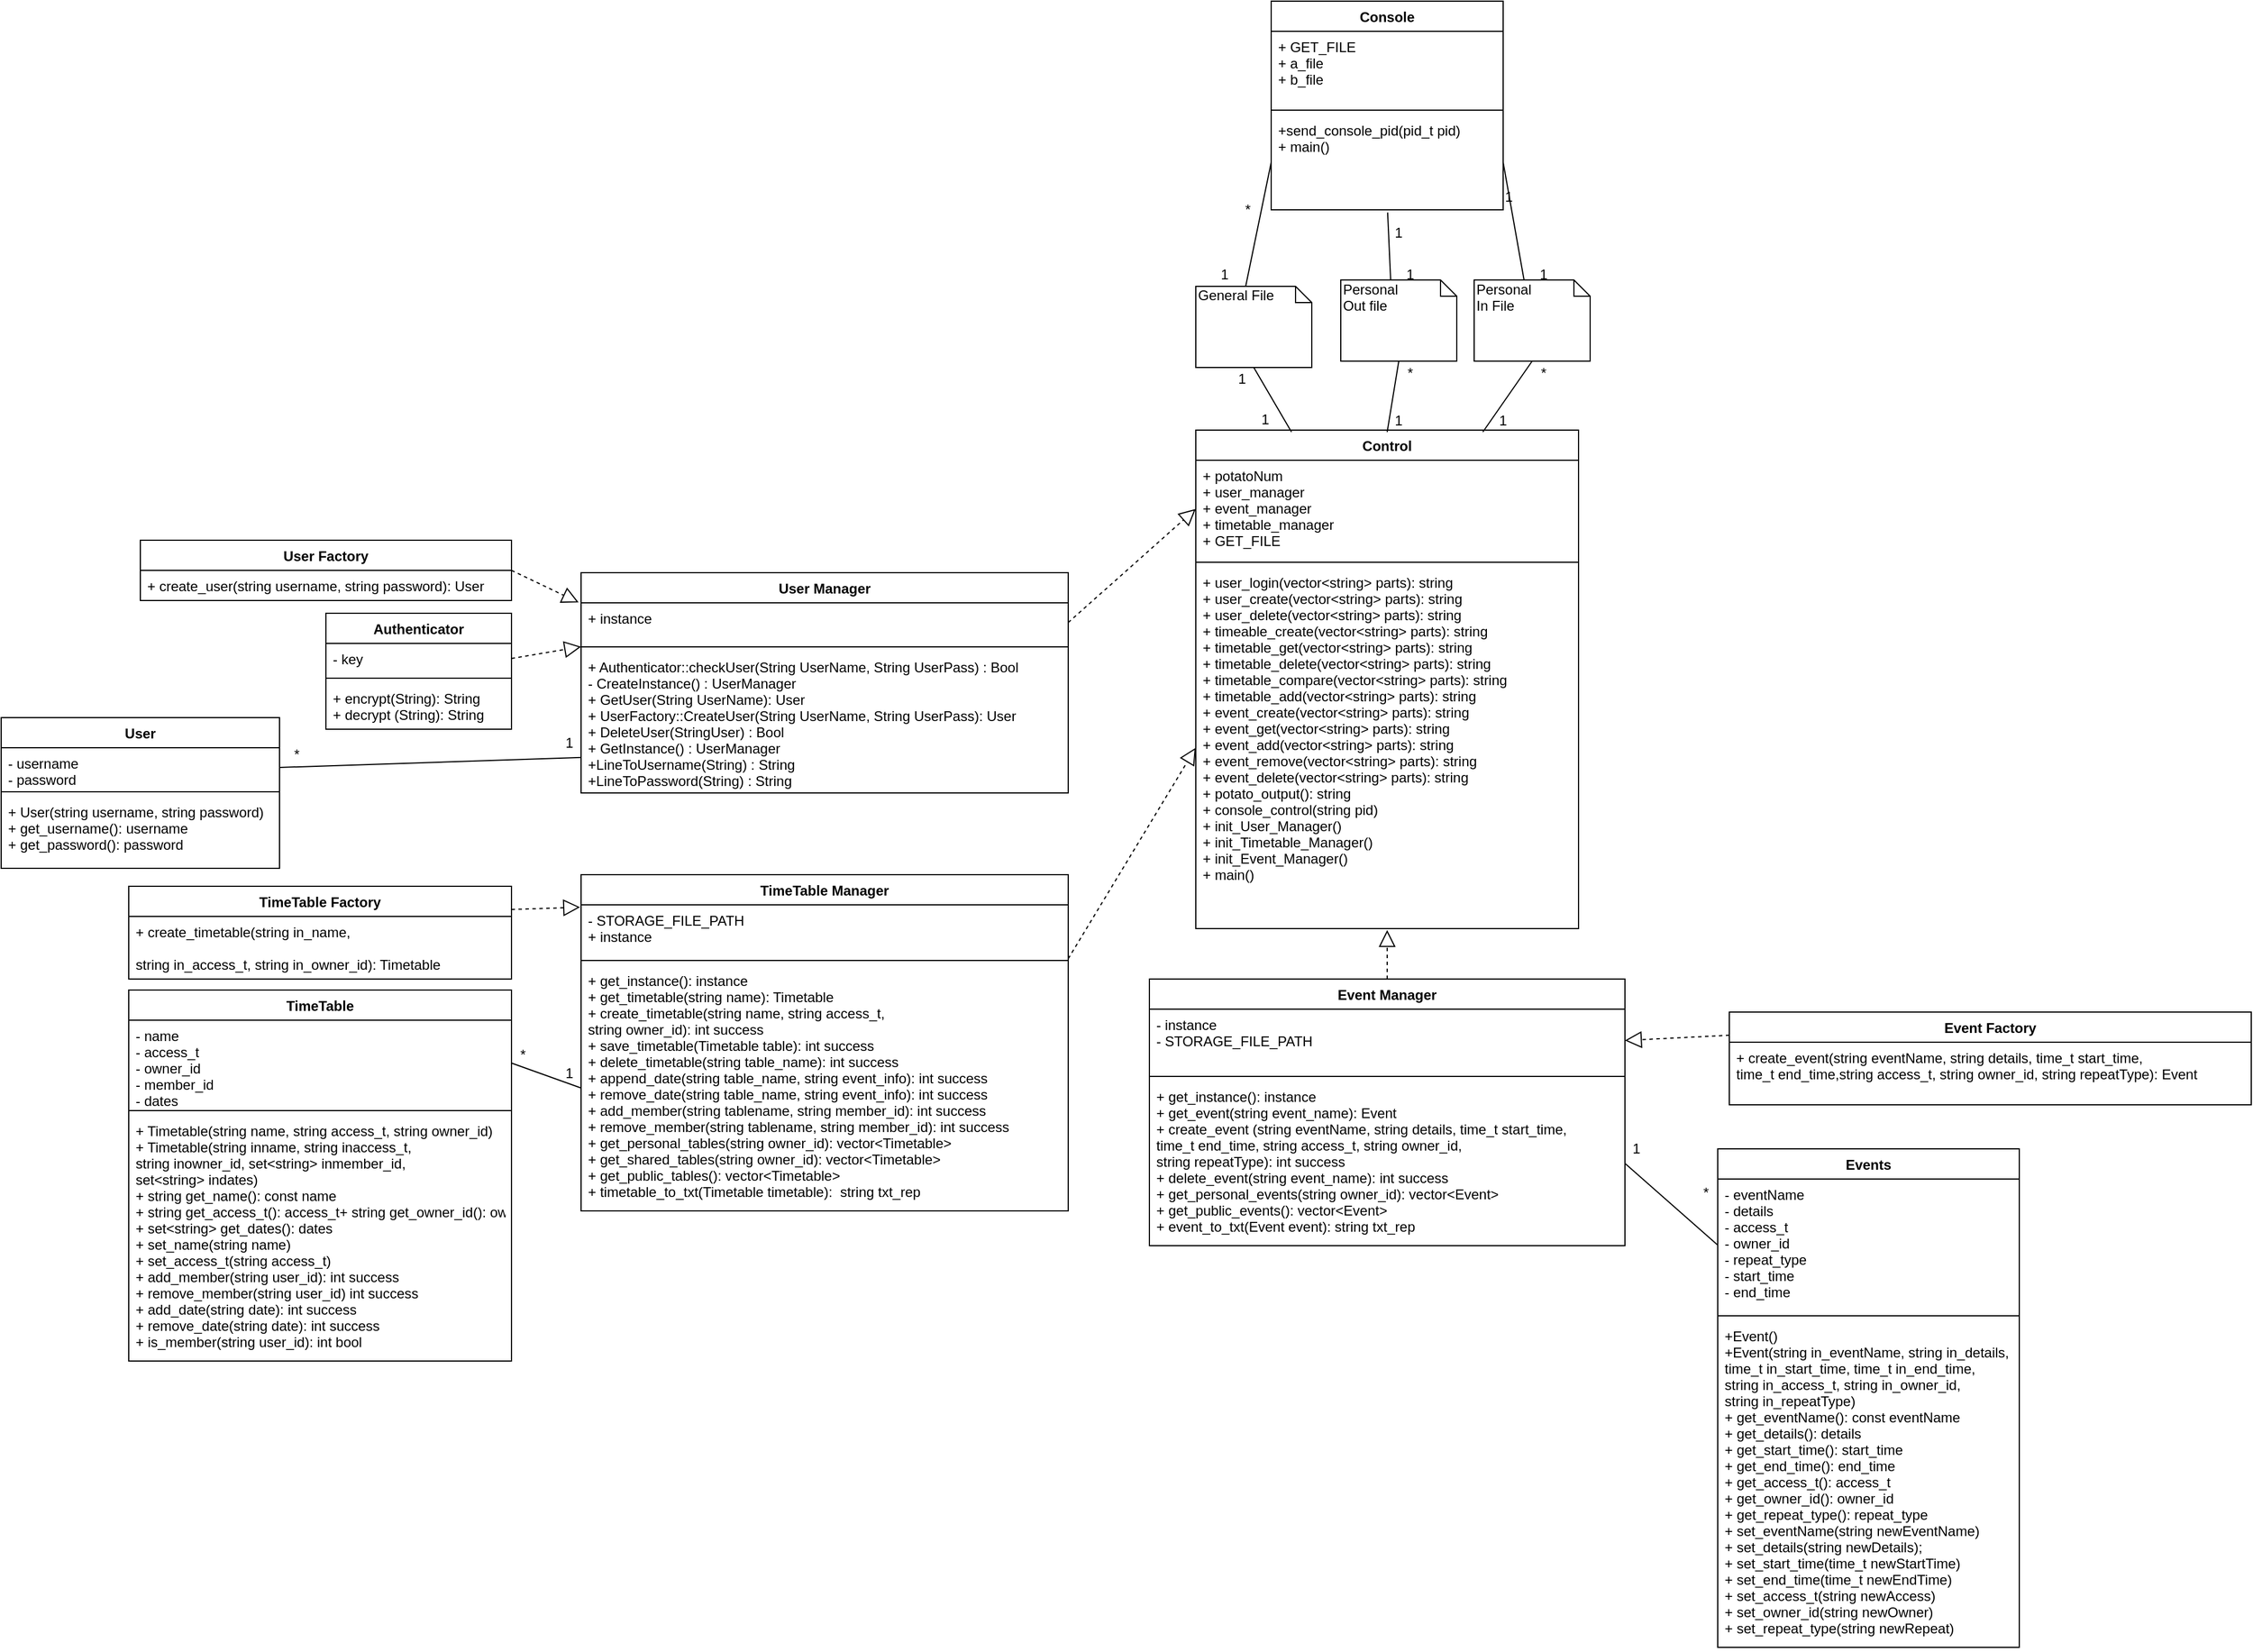<mxfile version="12.3.3" type="device" pages="1"><diagram id="9pPqfToJe_jN4y8mzycA" name="Page-1"><mxGraphModel dx="-98" dy="153" grid="1" gridSize="10" guides="1" tooltips="1" connect="1" arrows="1" fold="1" page="0" pageScale="1" pageWidth="850" pageHeight="1100" math="0" shadow="0"><root><mxCell id="0"/><mxCell id="1" parent="0"/><mxCell id="ZzT9tfmW5axGhIA6ry96-9" value="User Manager" style="swimlane;fontStyle=1;align=center;verticalAlign=top;childLayout=stackLayout;horizontal=1;startSize=26;horizontalStack=0;resizeParent=1;resizeParentMax=0;resizeLast=0;collapsible=1;marginBottom=0;" parent="1" vertex="1"><mxGeometry x="1740" y="893" width="420" height="190" as="geometry"/></mxCell><mxCell id="ZzT9tfmW5axGhIA6ry96-10" value="+ instance" style="text;strokeColor=none;fillColor=none;align=left;verticalAlign=top;spacingLeft=4;spacingRight=4;overflow=hidden;rotatable=0;points=[[0,0.5],[1,0.5]];portConstraint=eastwest;" parent="ZzT9tfmW5axGhIA6ry96-9" vertex="1"><mxGeometry y="26" width="420" height="34" as="geometry"/></mxCell><mxCell id="ZzT9tfmW5axGhIA6ry96-11" value="" style="line;strokeWidth=1;fillColor=none;align=left;verticalAlign=middle;spacingTop=-1;spacingLeft=3;spacingRight=3;rotatable=0;labelPosition=right;points=[];portConstraint=eastwest;" parent="ZzT9tfmW5axGhIA6ry96-9" vertex="1"><mxGeometry y="60" width="420" height="8" as="geometry"/></mxCell><mxCell id="ZzT9tfmW5axGhIA6ry96-12" value="+ Authenticator::checkUser(String UserName, String UserPass) : Bool&#xA;- CreateInstance() : UserManager&#xA;+ GetUser(String UserName): User&#xA;+ UserFactory::CreateUser(String UserName, String UserPass): User&#xA;+ DeleteUser(StringUser) : Bool&#xA;+ GetInstance() : UserManager&#xA;+LineToUsername(String) : String&#xA;+LineToPassword(String) : String" style="text;strokeColor=none;fillColor=none;align=left;verticalAlign=top;spacingLeft=4;spacingRight=4;overflow=hidden;rotatable=0;points=[[0,0.5],[1,0.5]];portConstraint=eastwest;" parent="ZzT9tfmW5axGhIA6ry96-9" vertex="1"><mxGeometry y="68" width="420" height="122" as="geometry"/></mxCell><mxCell id="ZzT9tfmW5axGhIA6ry96-24" value="Authenticator" style="swimlane;fontStyle=1;align=center;verticalAlign=top;childLayout=stackLayout;horizontal=1;startSize=26;horizontalStack=0;resizeParent=1;resizeParentMax=0;resizeLast=0;collapsible=1;marginBottom=0;" parent="1" vertex="1"><mxGeometry x="1520" y="928" width="160" height="100" as="geometry"><mxRectangle x="1520" y="927.5" width="100" height="26" as="alternateBounds"/></mxGeometry></mxCell><mxCell id="ZzT9tfmW5axGhIA6ry96-25" value="- key" style="text;strokeColor=none;fillColor=none;align=left;verticalAlign=top;spacingLeft=4;spacingRight=4;overflow=hidden;rotatable=0;points=[[0,0.5],[1,0.5]];portConstraint=eastwest;" parent="ZzT9tfmW5axGhIA6ry96-24" vertex="1"><mxGeometry y="26" width="160" height="26" as="geometry"/></mxCell><mxCell id="ZzT9tfmW5axGhIA6ry96-26" value="" style="line;strokeWidth=1;fillColor=none;align=left;verticalAlign=middle;spacingTop=-1;spacingLeft=3;spacingRight=3;rotatable=0;labelPosition=right;points=[];portConstraint=eastwest;" parent="ZzT9tfmW5axGhIA6ry96-24" vertex="1"><mxGeometry y="52" width="160" height="8" as="geometry"/></mxCell><mxCell id="ZzT9tfmW5axGhIA6ry96-27" value="+ encrypt(String): String&#xA;+ decrypt (String): String" style="text;strokeColor=none;fillColor=none;align=left;verticalAlign=top;spacingLeft=4;spacingRight=4;overflow=hidden;rotatable=0;points=[[0,0.5],[1,0.5]];portConstraint=eastwest;" parent="ZzT9tfmW5axGhIA6ry96-24" vertex="1"><mxGeometry y="60" width="160" height="40" as="geometry"/></mxCell><mxCell id="ZzT9tfmW5axGhIA6ry96-32" value="User" style="swimlane;fontStyle=1;align=center;verticalAlign=top;childLayout=stackLayout;horizontal=1;startSize=26;horizontalStack=0;resizeParent=1;resizeParentMax=0;resizeLast=0;collapsible=1;marginBottom=0;" parent="1" vertex="1"><mxGeometry x="1240" y="1018" width="240" height="130" as="geometry"/></mxCell><mxCell id="ZzT9tfmW5axGhIA6ry96-33" value="- username&#xA;- password&#xA;" style="text;strokeColor=none;fillColor=none;align=left;verticalAlign=top;spacingLeft=4;spacingRight=4;overflow=hidden;rotatable=0;points=[[0,0.5],[1,0.5]];portConstraint=eastwest;" parent="ZzT9tfmW5axGhIA6ry96-32" vertex="1"><mxGeometry y="26" width="240" height="34" as="geometry"/></mxCell><mxCell id="ZzT9tfmW5axGhIA6ry96-34" value="" style="line;strokeWidth=1;fillColor=none;align=left;verticalAlign=middle;spacingTop=-1;spacingLeft=3;spacingRight=3;rotatable=0;labelPosition=right;points=[];portConstraint=eastwest;" parent="ZzT9tfmW5axGhIA6ry96-32" vertex="1"><mxGeometry y="60" width="240" height="8" as="geometry"/></mxCell><mxCell id="ZzT9tfmW5axGhIA6ry96-35" value="+ User(string username, string password)&#xA;+ get_username(): username&#xA;+ get_password(): password&#xA;" style="text;strokeColor=none;fillColor=none;align=left;verticalAlign=top;spacingLeft=4;spacingRight=4;overflow=hidden;rotatable=0;points=[[0,0.5],[1,0.5]];portConstraint=eastwest;" parent="ZzT9tfmW5axGhIA6ry96-32" vertex="1"><mxGeometry y="68" width="240" height="62" as="geometry"/></mxCell><mxCell id="ZzT9tfmW5axGhIA6ry96-36" value="" style="endArrow=none;html=1;exitX=1;exitY=0.5;exitDx=0;exitDy=0;entryX=0.001;entryY=0.749;entryDx=0;entryDy=0;entryPerimeter=0;" parent="1" source="ZzT9tfmW5axGhIA6ry96-33" target="ZzT9tfmW5axGhIA6ry96-12" edge="1"><mxGeometry width="50" height="50" relative="1" as="geometry"><mxPoint x="1230" y="1520.5" as="sourcePoint"/><mxPoint x="1440" y="1430.5" as="targetPoint"/></mxGeometry></mxCell><mxCell id="ZzT9tfmW5axGhIA6ry96-47" value="TimeTable Manager" style="swimlane;fontStyle=1;align=center;verticalAlign=top;childLayout=stackLayout;horizontal=1;startSize=26;horizontalStack=0;resizeParent=1;resizeParentMax=0;resizeLast=0;collapsible=1;marginBottom=0;" parent="1" vertex="1"><mxGeometry x="1740" y="1153.5" width="420" height="290" as="geometry"/></mxCell><mxCell id="ZzT9tfmW5axGhIA6ry96-48" value="- STORAGE_FILE_PATH&#xA;+ instance&#xA;" style="text;strokeColor=none;fillColor=none;align=left;verticalAlign=top;spacingLeft=4;spacingRight=4;overflow=hidden;rotatable=0;points=[[0,0.5],[1,0.5]];portConstraint=eastwest;" parent="ZzT9tfmW5axGhIA6ry96-47" vertex="1"><mxGeometry y="26" width="420" height="44" as="geometry"/></mxCell><mxCell id="ZzT9tfmW5axGhIA6ry96-49" value="" style="line;strokeWidth=1;fillColor=none;align=left;verticalAlign=middle;spacingTop=-1;spacingLeft=3;spacingRight=3;rotatable=0;labelPosition=right;points=[];portConstraint=eastwest;" parent="ZzT9tfmW5axGhIA6ry96-47" vertex="1"><mxGeometry y="70" width="420" height="8" as="geometry"/></mxCell><mxCell id="ZzT9tfmW5axGhIA6ry96-50" value="+ get_instance(): instance&#xA;+ get_timetable(string name): Timetable&#xA;+ create_timetable(string name, string access_t, &#xA;string owner_id): int success&#xA;+ save_timetable(Timetable table): int success&#xA;+ delete_timetable(string table_name): int success&#xA;+ append_date(string table_name, string event_info): int success&#xA;+ remove_date(string table_name, string event_info): int success&#xA;+ add_member(string tablename, string member_id): int success &#xA;+ remove_member(string tablename, string member_id): int success&#xA;+ get_personal_tables(string owner_id): vector&lt;Timetable&gt;&#xA;+ get_shared_tables(string owner_id): vector&lt;Timetable&gt;&#xA;+ get_public_tables(): vector&lt;Timetable&gt;&#xA;+ timetable_to_txt(Timetable timetable):  string txt_rep&#xA;" style="text;strokeColor=none;fillColor=none;align=left;verticalAlign=top;spacingLeft=4;spacingRight=4;overflow=hidden;rotatable=0;points=[[0,0.5],[1,0.5]];portConstraint=eastwest;" parent="ZzT9tfmW5axGhIA6ry96-47" vertex="1"><mxGeometry y="78" width="420" height="212" as="geometry"/></mxCell><mxCell id="ZzT9tfmW5axGhIA6ry96-71" value="TimeTable" style="swimlane;fontStyle=1;align=center;verticalAlign=top;childLayout=stackLayout;horizontal=1;startSize=26;horizontalStack=0;resizeParent=1;resizeParentMax=0;resizeLast=0;collapsible=1;marginBottom=0;" parent="1" vertex="1"><mxGeometry x="1350" y="1253" width="330" height="320" as="geometry"/></mxCell><mxCell id="ZzT9tfmW5axGhIA6ry96-72" value="- name&#xA;- access_t&#xA;- owner_id&#xA;- member_id&#xA;- dates&#xA;" style="text;strokeColor=none;fillColor=none;align=left;verticalAlign=top;spacingLeft=4;spacingRight=4;overflow=hidden;rotatable=0;points=[[0,0.5],[1,0.5]];portConstraint=eastwest;" parent="ZzT9tfmW5axGhIA6ry96-71" vertex="1"><mxGeometry y="26" width="330" height="74" as="geometry"/></mxCell><mxCell id="ZzT9tfmW5axGhIA6ry96-73" value="" style="line;strokeWidth=1;fillColor=none;align=left;verticalAlign=middle;spacingTop=-1;spacingLeft=3;spacingRight=3;rotatable=0;labelPosition=right;points=[];portConstraint=eastwest;" parent="ZzT9tfmW5axGhIA6ry96-71" vertex="1"><mxGeometry y="100" width="330" height="8" as="geometry"/></mxCell><mxCell id="ZzT9tfmW5axGhIA6ry96-74" value="+ Timetable(string name, string access_t, string owner_id)&#xA;+ Timetable(string inname, string inaccess_t, &#xA;string inowner_id, set&lt;string&gt; inmember_id,&#xA;set&lt;string&gt; indates)&#xA;+ string get_name(): const name&#xA;+ string get_access_t(): access_t+ string get_owner_id(): owner_id&#xA;+ set&lt;string&gt; get_dates(): dates&#xA;+ set_name(string name)&#xA;+ set_access_t(string access_t)&#xA;+ add_member(string user_id): int success&#xA;+ remove_member(string user_id) int success&#xA;+ add_date(string date): int success&#xA;+ remove_date(string date): int success&#xA;+ is_member(string user_id): int bool" style="text;strokeColor=none;fillColor=none;align=left;verticalAlign=top;spacingLeft=4;spacingRight=4;overflow=hidden;rotatable=0;points=[[0,0.5],[1,0.5]];portConstraint=eastwest;" parent="ZzT9tfmW5axGhIA6ry96-71" vertex="1"><mxGeometry y="108" width="330" height="212" as="geometry"/></mxCell><mxCell id="ZzT9tfmW5axGhIA6ry96-95" value="Event Manager" style="swimlane;fontStyle=1;align=center;verticalAlign=top;childLayout=stackLayout;horizontal=1;startSize=26;horizontalStack=0;resizeParent=1;resizeParentMax=0;resizeLast=0;collapsible=1;marginBottom=0;" parent="1" vertex="1"><mxGeometry x="2230" y="1243.5" width="410" height="230" as="geometry"/></mxCell><mxCell id="ZzT9tfmW5axGhIA6ry96-96" value="- instance&#xA;- STORAGE_FILE_PATH&#xA;" style="text;strokeColor=none;fillColor=none;align=left;verticalAlign=top;spacingLeft=4;spacingRight=4;overflow=hidden;rotatable=0;points=[[0,0.5],[1,0.5]];portConstraint=eastwest;" parent="ZzT9tfmW5axGhIA6ry96-95" vertex="1"><mxGeometry y="26" width="410" height="54" as="geometry"/></mxCell><mxCell id="ZzT9tfmW5axGhIA6ry96-97" value="" style="line;strokeWidth=1;fillColor=none;align=left;verticalAlign=middle;spacingTop=-1;spacingLeft=3;spacingRight=3;rotatable=0;labelPosition=right;points=[];portConstraint=eastwest;" parent="ZzT9tfmW5axGhIA6ry96-95" vertex="1"><mxGeometry y="80" width="410" height="8" as="geometry"/></mxCell><mxCell id="ZzT9tfmW5axGhIA6ry96-98" value="+ get_instance(): instance&#xA;+ get_event(string event_name): Event&#xA;+ create_event (string eventName, string details, time_t start_time,&#xA;time_t end_time, string access_t, string owner_id, &#xA;string repeatType): int success&#xA;+ delete_event(string event_name): int success&#xA;+ get_personal_events(string owner_id): vector&lt;Event&gt;&#xA;+ get_public_events(): vector&lt;Event&gt;&#xA;+ event_to_txt(Event event): string txt_rep&#xA;" style="text;strokeColor=none;fillColor=none;align=left;verticalAlign=top;spacingLeft=4;spacingRight=4;overflow=hidden;rotatable=0;points=[[0,0.5],[1,0.5]];portConstraint=eastwest;" parent="ZzT9tfmW5axGhIA6ry96-95" vertex="1"><mxGeometry y="88" width="410" height="142" as="geometry"/></mxCell><mxCell id="ZzT9tfmW5axGhIA6ry96-133" value="User Factory" style="swimlane;fontStyle=1;align=center;verticalAlign=top;childLayout=stackLayout;horizontal=1;startSize=26;horizontalStack=0;resizeParent=1;resizeParentMax=0;resizeLast=0;collapsible=1;marginBottom=0;" parent="1" vertex="1"><mxGeometry x="1360" y="865" width="320" height="52" as="geometry"/></mxCell><mxCell id="ZzT9tfmW5axGhIA6ry96-136" value="+ create_user(string username, string password): User" style="text;strokeColor=none;fillColor=none;align=left;verticalAlign=top;spacingLeft=4;spacingRight=4;overflow=hidden;rotatable=0;points=[[0,0.5],[1,0.5]];portConstraint=eastwest;" parent="ZzT9tfmW5axGhIA6ry96-133" vertex="1"><mxGeometry y="26" width="320" height="26" as="geometry"/></mxCell><mxCell id="ZzT9tfmW5axGhIA6ry96-137" value="Event Factory" style="swimlane;fontStyle=1;align=center;verticalAlign=top;childLayout=stackLayout;horizontal=1;startSize=26;horizontalStack=0;resizeParent=1;resizeParentMax=0;resizeLast=0;collapsible=1;marginBottom=0;" parent="1" vertex="1"><mxGeometry x="2730" y="1272" width="450" height="80" as="geometry"/></mxCell><mxCell id="ZzT9tfmW5axGhIA6ry96-140" value="+ create_event(string eventName, string details, time_t start_time,&#xA;time_t end_time,string access_t, string owner_id, string repeatType): Event&#xA;" style="text;strokeColor=none;fillColor=none;align=left;verticalAlign=top;spacingLeft=4;spacingRight=4;overflow=hidden;rotatable=0;points=[[0,0.5],[1,0.5]];portConstraint=eastwest;" parent="ZzT9tfmW5axGhIA6ry96-137" vertex="1"><mxGeometry y="26" width="450" height="54" as="geometry"/></mxCell><mxCell id="ZzT9tfmW5axGhIA6ry96-141" value="TimeTable Factory" style="swimlane;fontStyle=1;align=center;verticalAlign=top;childLayout=stackLayout;horizontal=1;startSize=26;horizontalStack=0;resizeParent=1;resizeParentMax=0;resizeLast=0;collapsible=1;marginBottom=0;" parent="1" vertex="1"><mxGeometry x="1350" y="1163.5" width="330" height="80" as="geometry"/></mxCell><mxCell id="ZzT9tfmW5axGhIA6ry96-144" value="+ create_timetable(string in_name, &#xA;&#xA;string in_access_t, string in_owner_id): Timetable&#xA;" style="text;strokeColor=none;fillColor=none;align=left;verticalAlign=top;spacingLeft=4;spacingRight=4;overflow=hidden;rotatable=0;points=[[0,0.5],[1,0.5]];portConstraint=eastwest;" parent="ZzT9tfmW5axGhIA6ry96-141" vertex="1"><mxGeometry y="26" width="330" height="54" as="geometry"/></mxCell><mxCell id="ZzT9tfmW5axGhIA6ry96-153" value="Events" style="swimlane;fontStyle=1;align=center;verticalAlign=top;childLayout=stackLayout;horizontal=1;startSize=26;horizontalStack=0;resizeParent=1;resizeParentMax=0;resizeLast=0;collapsible=1;marginBottom=0;" parent="1" vertex="1"><mxGeometry x="2720" y="1390" width="260" height="430" as="geometry"/></mxCell><mxCell id="ZzT9tfmW5axGhIA6ry96-154" value="- eventName&#xA;- details&#xA;- access_t&#xA;- owner_id&#xA;- repeat_type&#xA;- start_time&#xA;- end_time&#xA;" style="text;strokeColor=none;fillColor=none;align=left;verticalAlign=top;spacingLeft=4;spacingRight=4;overflow=hidden;rotatable=0;points=[[0,0.5],[1,0.5]];portConstraint=eastwest;" parent="ZzT9tfmW5axGhIA6ry96-153" vertex="1"><mxGeometry y="26" width="260" height="114" as="geometry"/></mxCell><mxCell id="ZzT9tfmW5axGhIA6ry96-155" value="" style="line;strokeWidth=1;fillColor=none;align=left;verticalAlign=middle;spacingTop=-1;spacingLeft=3;spacingRight=3;rotatable=0;labelPosition=right;points=[];portConstraint=eastwest;" parent="ZzT9tfmW5axGhIA6ry96-153" vertex="1"><mxGeometry y="140" width="260" height="8" as="geometry"/></mxCell><mxCell id="ZzT9tfmW5axGhIA6ry96-156" value="+Event()&#xA;+Event(string in_eventName, string in_details, &#xA;time_t in_start_time, time_t in_end_time,&#xA;string in_access_t, string in_owner_id, &#xA;string in_repeatType)&#xA;+ get_eventName(): const eventName&#xA;+ get_details(): details&#xA;+ get_start_time(): start_time&#xA;+ get_end_time(): end_time&#xA;+ get_access_t(): access_t&#xA;+ get_owner_id(): owner_id&#xA;+ get_repeat_type(): repeat_type&#xA;+ set_eventName(string newEventName)&#xA;+ set_details(string newDetails);&#xA;+ set_start_time(time_t newStartTime)&#xA;+ set_end_time(time_t newEndTime)&#xA;+ set_access_t(string newAccess)&#xA;+ set_owner_id(string newOwner)&#xA;+ set_repeat_type(string newRepeat)&#xA;" style="text;strokeColor=none;fillColor=none;align=left;verticalAlign=top;spacingLeft=4;spacingRight=4;overflow=hidden;rotatable=0;points=[[0,0.5],[1,0.5]];portConstraint=eastwest;" parent="ZzT9tfmW5axGhIA6ry96-153" vertex="1"><mxGeometry y="148" width="260" height="282" as="geometry"/></mxCell><mxCell id="mj3Xmvr6lvnFXdLDAOVc-1" value="Control" style="swimlane;fontStyle=1;align=center;verticalAlign=top;childLayout=stackLayout;horizontal=1;startSize=26;horizontalStack=0;resizeParent=1;resizeParentMax=0;resizeLast=0;collapsible=1;marginBottom=0;" parent="1" vertex="1"><mxGeometry x="2270" y="770" width="330" height="430" as="geometry"/></mxCell><mxCell id="mj3Xmvr6lvnFXdLDAOVc-2" value="+ potatoNum&#xA; + user_manager&#xA;+ event_manager&#xA;+ timetable_manager&#xA;+ GET_FILE&#xA;&#xA;" style="text;strokeColor=none;fillColor=none;align=left;verticalAlign=top;spacingLeft=4;spacingRight=4;overflow=hidden;rotatable=0;points=[[0,0.5],[1,0.5]];portConstraint=eastwest;" parent="mj3Xmvr6lvnFXdLDAOVc-1" vertex="1"><mxGeometry y="26" width="330" height="84" as="geometry"/></mxCell><mxCell id="mj3Xmvr6lvnFXdLDAOVc-3" value="" style="line;strokeWidth=1;fillColor=none;align=left;verticalAlign=middle;spacingTop=-1;spacingLeft=3;spacingRight=3;rotatable=0;labelPosition=right;points=[];portConstraint=eastwest;" parent="mj3Xmvr6lvnFXdLDAOVc-1" vertex="1"><mxGeometry y="110" width="330" height="8" as="geometry"/></mxCell><mxCell id="mj3Xmvr6lvnFXdLDAOVc-4" value="+ user_login(vector&lt;string&gt; parts): string&#xA;+ user_create(vector&lt;string&gt; parts): string&#xA;+ user_delete(vector&lt;string&gt; parts): string&#xA;+ timeable_create(vector&lt;string&gt; parts): string&#xA;+ timetable_get(vector&lt;string&gt; parts): string&#xA;+ timetable_delete(vector&lt;string&gt; parts): string&#xA;+ timetable_compare(vector&lt;string&gt; parts): string&#xA;+ timetable_add(vector&lt;string&gt; parts): string&#xA;+ event_create(vector&lt;string&gt; parts): string&#xA;+ event_get(vector&lt;string&gt; parts): string&#xA;+ event_add(vector&lt;string&gt; parts): string&#xA;+ event_remove(vector&lt;string&gt; parts): string&#xA;+ event_delete(vector&lt;string&gt; parts): string&#xA;+ potato_output(): string&#xA;+ console_control(string pid)&#xA;+ init_User_Manager()&#xA;+ init_Timetable_Manager()&#xA;+ init_Event_Manager()&#xA;+ main()&#xA;" style="text;strokeColor=none;fillColor=none;align=left;verticalAlign=top;spacingLeft=4;spacingRight=4;overflow=hidden;rotatable=0;points=[[0,0.5],[1,0.5]];portConstraint=eastwest;" parent="mj3Xmvr6lvnFXdLDAOVc-1" vertex="1"><mxGeometry y="118" width="330" height="312" as="geometry"/></mxCell><mxCell id="mj3Xmvr6lvnFXdLDAOVc-9" value="" style="endArrow=block;dashed=1;endFill=0;endSize=12;html=1;exitX=1;exitY=0.5;exitDx=0;exitDy=0;entryX=-0.005;entryY=0.135;entryDx=0;entryDy=0;entryPerimeter=0;" parent="1" source="ZzT9tfmW5axGhIA6ry96-133" target="ZzT9tfmW5axGhIA6ry96-9" edge="1"><mxGeometry width="160" relative="1" as="geometry"><mxPoint x="1409" y="1011.5" as="sourcePoint"/><mxPoint x="1569" y="1011.5" as="targetPoint"/></mxGeometry></mxCell><mxCell id="mj3Xmvr6lvnFXdLDAOVc-10" value="" style="endArrow=block;dashed=1;endFill=0;endSize=12;html=1;exitX=1;exitY=0.5;exitDx=0;exitDy=0;entryX=0;entryY=-0.034;entryDx=0;entryDy=0;entryPerimeter=0;" parent="1" source="ZzT9tfmW5axGhIA6ry96-25" target="ZzT9tfmW5axGhIA6ry96-12" edge="1"><mxGeometry width="160" relative="1" as="geometry"><mxPoint x="1300" y="1191.506" as="sourcePoint"/><mxPoint x="1725" y="1302.5" as="targetPoint"/></mxGeometry></mxCell><mxCell id="mj3Xmvr6lvnFXdLDAOVc-11" value="" style="endArrow=block;dashed=1;endFill=0;endSize=12;html=1;entryX=0;entryY=0.5;entryDx=0;entryDy=0;exitX=1;exitY=0.5;exitDx=0;exitDy=0;" parent="1" source="ZzT9tfmW5axGhIA6ry96-10" target="mj3Xmvr6lvnFXdLDAOVc-2" edge="1"><mxGeometry width="160" relative="1" as="geometry"><mxPoint x="1610" y="1445.5" as="sourcePoint"/><mxPoint x="1770" y="1445.5" as="targetPoint"/></mxGeometry></mxCell><mxCell id="mj3Xmvr6lvnFXdLDAOVc-12" value="" style="endArrow=block;dashed=1;endFill=0;endSize=12;html=1;exitX=1;exitY=0.25;exitDx=0;exitDy=0;entryX=0;entryY=0.5;entryDx=0;entryDy=0;" parent="1" source="ZzT9tfmW5axGhIA6ry96-47" target="mj3Xmvr6lvnFXdLDAOVc-4" edge="1"><mxGeometry width="160" relative="1" as="geometry"><mxPoint x="1910" y="1524.5" as="sourcePoint"/><mxPoint x="2220" y="1251.5" as="targetPoint"/></mxGeometry></mxCell><mxCell id="mj3Xmvr6lvnFXdLDAOVc-13" value="" style="endArrow=block;dashed=1;endFill=0;endSize=12;html=1;exitX=1;exitY=0.25;exitDx=0;exitDy=0;entryX=-0.002;entryY=0.047;entryDx=0;entryDy=0;entryPerimeter=0;" parent="1" source="ZzT9tfmW5axGhIA6ry96-141" target="ZzT9tfmW5axGhIA6ry96-48" edge="1"><mxGeometry width="160" relative="1" as="geometry"><mxPoint x="1472" y="1381.6" as="sourcePoint"/><mxPoint x="1619.9" y="1464.5" as="targetPoint"/></mxGeometry></mxCell><mxCell id="mj3Xmvr6lvnFXdLDAOVc-14" value="" style="endArrow=none;html=1;exitX=1;exitY=0.5;exitDx=0;exitDy=0;entryX=0;entryY=0.5;entryDx=0;entryDy=0;" parent="1" source="ZzT9tfmW5axGhIA6ry96-72" target="ZzT9tfmW5axGhIA6ry96-50" edge="1"><mxGeometry width="50" height="50" relative="1" as="geometry"><mxPoint x="1490" y="1501.5" as="sourcePoint"/><mxPoint x="1640" y="1502.5" as="targetPoint"/></mxGeometry></mxCell><mxCell id="mj3Xmvr6lvnFXdLDAOVc-23" value="" style="endArrow=block;dashed=1;endFill=0;endSize=12;html=1;exitX=0.5;exitY=0;exitDx=0;exitDy=0;entryX=0.5;entryY=1.004;entryDx=0;entryDy=0;entryPerimeter=0;" parent="1" source="ZzT9tfmW5axGhIA6ry96-95" target="mj3Xmvr6lvnFXdLDAOVc-4" edge="1"><mxGeometry width="160" relative="1" as="geometry"><mxPoint x="2280" y="1178" as="sourcePoint"/><mxPoint x="2440" y="1178" as="targetPoint"/></mxGeometry></mxCell><mxCell id="mj3Xmvr6lvnFXdLDAOVc-25" value="" style="endArrow=none;html=1;exitX=0;exitY=0.5;exitDx=0;exitDy=0;entryX=1;entryY=0.5;entryDx=0;entryDy=0;" parent="1" source="ZzT9tfmW5axGhIA6ry96-154" target="ZzT9tfmW5axGhIA6ry96-98" edge="1"><mxGeometry width="50" height="50" relative="1" as="geometry"><mxPoint x="2890" y="1455.6" as="sourcePoint"/><mxPoint x="2750" y="1499.5" as="targetPoint"/></mxGeometry></mxCell><mxCell id="mj3Xmvr6lvnFXdLDAOVc-29" value="" style="endArrow=block;dashed=1;endFill=0;endSize=12;html=1;entryX=1;entryY=0.5;entryDx=0;entryDy=0;exitX=0;exitY=0.25;exitDx=0;exitDy=0;" parent="1" source="ZzT9tfmW5axGhIA6ry96-137" target="ZzT9tfmW5axGhIA6ry96-96" edge="1"><mxGeometry width="160" relative="1" as="geometry"><mxPoint x="2740" y="1280" as="sourcePoint"/><mxPoint x="2139.16" y="1613.568" as="targetPoint"/></mxGeometry></mxCell><mxCell id="mj3Xmvr6lvnFXdLDAOVc-32" value="Console" style="swimlane;fontStyle=1;align=center;verticalAlign=top;childLayout=stackLayout;horizontal=1;startSize=26;horizontalStack=0;resizeParent=1;resizeParentMax=0;resizeLast=0;collapsible=1;marginBottom=0;" parent="1" vertex="1"><mxGeometry x="2335" y="400" width="200" height="180" as="geometry"/></mxCell><mxCell id="mj3Xmvr6lvnFXdLDAOVc-33" value="+ GET_FILE&#xA;+ a_file&#xA;+ b_file&#xA;&#xA;&#xA;" style="text;strokeColor=none;fillColor=none;align=left;verticalAlign=top;spacingLeft=4;spacingRight=4;overflow=hidden;rotatable=0;points=[[0,0.5],[1,0.5]];portConstraint=eastwest;" parent="mj3Xmvr6lvnFXdLDAOVc-32" vertex="1"><mxGeometry y="26" width="200" height="64" as="geometry"/></mxCell><mxCell id="mj3Xmvr6lvnFXdLDAOVc-34" value="" style="line;strokeWidth=1;fillColor=none;align=left;verticalAlign=middle;spacingTop=-1;spacingLeft=3;spacingRight=3;rotatable=0;labelPosition=right;points=[];portConstraint=eastwest;" parent="mj3Xmvr6lvnFXdLDAOVc-32" vertex="1"><mxGeometry y="90" width="200" height="8" as="geometry"/></mxCell><mxCell id="mj3Xmvr6lvnFXdLDAOVc-35" value="+send_console_pid(pid_t pid)&#xA;+ main()" style="text;strokeColor=none;fillColor=none;align=left;verticalAlign=top;spacingLeft=4;spacingRight=4;overflow=hidden;rotatable=0;points=[[0,0.5],[1,0.5]];portConstraint=eastwest;" parent="mj3Xmvr6lvnFXdLDAOVc-32" vertex="1"><mxGeometry y="98" width="200" height="82" as="geometry"/></mxCell><mxCell id="mj3Xmvr6lvnFXdLDAOVc-47" value="1" style="text;html=1;strokeColor=none;fillColor=none;align=center;verticalAlign=middle;whiteSpace=wrap;rounded=0;" parent="1" vertex="1"><mxGeometry x="2630" y="1379.912" width="40" height="20" as="geometry"/></mxCell><mxCell id="mj3Xmvr6lvnFXdLDAOVc-54" value="*" style="text;html=1;strokeColor=none;fillColor=none;align=center;verticalAlign=middle;whiteSpace=wrap;rounded=0;" parent="1" vertex="1"><mxGeometry x="2690" y="1418" width="40" height="20" as="geometry"/></mxCell><mxCell id="mj3Xmvr6lvnFXdLDAOVc-63" value="1" style="text;html=1;strokeColor=none;fillColor=none;align=center;verticalAlign=middle;whiteSpace=wrap;rounded=0;" parent="1" vertex="1"><mxGeometry x="1710" y="1030" width="40" height="20" as="geometry"/></mxCell><mxCell id="mj3Xmvr6lvnFXdLDAOVc-65" value="1" style="text;html=1;strokeColor=none;fillColor=none;align=center;verticalAlign=middle;whiteSpace=wrap;rounded=0;" parent="1" vertex="1"><mxGeometry x="1710" y="1314.5" width="40" height="20" as="geometry"/></mxCell><mxCell id="mj3Xmvr6lvnFXdLDAOVc-66" value="*" style="text;html=1;strokeColor=none;fillColor=none;align=center;verticalAlign=middle;whiteSpace=wrap;rounded=0;" parent="1" vertex="1"><mxGeometry x="1670" y="1298.5" width="40" height="20" as="geometry"/></mxCell><mxCell id="mj3Xmvr6lvnFXdLDAOVc-68" value="General File" style="shape=note;whiteSpace=wrap;html=1;size=14;verticalAlign=top;align=left;spacingTop=-6;" parent="1" vertex="1"><mxGeometry x="2270" y="646" width="100" height="70" as="geometry"/></mxCell><mxCell id="mj3Xmvr6lvnFXdLDAOVc-69" value="&lt;div&gt;Personal &lt;br&gt;&lt;/div&gt;&lt;div&gt;In File&lt;br&gt;&lt;/div&gt;" style="shape=note;whiteSpace=wrap;html=1;size=14;verticalAlign=top;align=left;spacingTop=-6;" parent="1" vertex="1"><mxGeometry x="2510" y="640.5" width="100" height="70" as="geometry"/></mxCell><mxCell id="mj3Xmvr6lvnFXdLDAOVc-70" value="" style="endArrow=none;html=1;entryX=0;entryY=0.5;entryDx=0;entryDy=0;exitX=0;exitY=0;exitDx=43;exitDy=0;exitPerimeter=0;" parent="1" source="mj3Xmvr6lvnFXdLDAOVc-68" target="mj3Xmvr6lvnFXdLDAOVc-35" edge="1"><mxGeometry width="50" height="50" relative="1" as="geometry"><mxPoint x="2250" y="640" as="sourcePoint"/><mxPoint x="2300" y="590" as="targetPoint"/></mxGeometry></mxCell><mxCell id="mj3Xmvr6lvnFXdLDAOVc-71" value="" style="endArrow=none;html=1;entryX=1;entryY=0.5;entryDx=0;entryDy=0;exitX=0;exitY=0;exitDx=43;exitDy=0;exitPerimeter=0;" parent="1" source="mj3Xmvr6lvnFXdLDAOVc-69" target="mj3Xmvr6lvnFXdLDAOVc-35" edge="1"><mxGeometry width="50" height="50" relative="1" as="geometry"><mxPoint x="2453" y="704.5" as="sourcePoint"/><mxPoint x="2475" y="624" as="targetPoint"/></mxGeometry></mxCell><mxCell id="mj3Xmvr6lvnFXdLDAOVc-72" value="" style="endArrow=none;html=1;entryX=0.75;entryY=0;entryDx=0;entryDy=0;exitX=0.5;exitY=1;exitDx=0;exitDy=0;exitPerimeter=0;" parent="1" source="mj3Xmvr6lvnFXdLDAOVc-69" edge="1"><mxGeometry width="50" height="50" relative="1" as="geometry"><mxPoint x="2558" y="659.5" as="sourcePoint"/><mxPoint x="2517.5" y="771.647" as="targetPoint"/></mxGeometry></mxCell><mxCell id="mj3Xmvr6lvnFXdLDAOVc-73" value="" style="endArrow=none;html=1;entryX=0.25;entryY=0;entryDx=0;entryDy=0;exitX=0.5;exitY=1;exitDx=0;exitDy=0;exitPerimeter=0;" parent="1" source="mj3Xmvr6lvnFXdLDAOVc-68" edge="1"><mxGeometry width="50" height="50" relative="1" as="geometry"><mxPoint x="2570" y="720.5" as="sourcePoint"/><mxPoint x="2352.5" y="771.647" as="targetPoint"/></mxGeometry></mxCell><mxCell id="mj3Xmvr6lvnFXdLDAOVc-74" value="*" style="text;html=1;strokeColor=none;fillColor=none;align=center;verticalAlign=middle;whiteSpace=wrap;rounded=0;" parent="1" vertex="1"><mxGeometry x="2295" y="570" width="40" height="20" as="geometry"/></mxCell><mxCell id="mj3Xmvr6lvnFXdLDAOVc-75" value="1" style="text;html=1;strokeColor=none;fillColor=none;align=center;verticalAlign=middle;whiteSpace=wrap;rounded=0;" parent="1" vertex="1"><mxGeometry x="2275" y="626" width="40" height="20" as="geometry"/></mxCell><mxCell id="mj3Xmvr6lvnFXdLDAOVc-76" value="1" style="text;html=1;strokeColor=none;fillColor=none;align=center;verticalAlign=middle;whiteSpace=wrap;rounded=0;" parent="1" vertex="1"><mxGeometry x="2290" y="716" width="40" height="20" as="geometry"/></mxCell><mxCell id="mj3Xmvr6lvnFXdLDAOVc-77" value="1" style="text;html=1;strokeColor=none;fillColor=none;align=center;verticalAlign=middle;whiteSpace=wrap;rounded=0;" parent="1" vertex="1"><mxGeometry x="2310" y="750.5" width="40" height="20" as="geometry"/></mxCell><mxCell id="mj3Xmvr6lvnFXdLDAOVc-78" value="1" style="text;html=1;strokeColor=none;fillColor=none;align=center;verticalAlign=middle;whiteSpace=wrap;rounded=0;" parent="1" vertex="1"><mxGeometry x="2550" y="626" width="40" height="20" as="geometry"/></mxCell><mxCell id="mj3Xmvr6lvnFXdLDAOVc-79" value="1" style="text;html=1;strokeColor=none;fillColor=none;align=center;verticalAlign=middle;whiteSpace=wrap;rounded=0;" parent="1" vertex="1"><mxGeometry x="2520" y="559" width="40" height="20" as="geometry"/></mxCell><mxCell id="mj3Xmvr6lvnFXdLDAOVc-81" value="1" style="text;html=1;strokeColor=none;fillColor=none;align=center;verticalAlign=middle;whiteSpace=wrap;rounded=0;" parent="1" vertex="1"><mxGeometry x="2425" y="751.5" width="40" height="20" as="geometry"/></mxCell><mxCell id="mj3Xmvr6lvnFXdLDAOVc-82" value="1" style="text;html=1;strokeColor=none;fillColor=none;align=center;verticalAlign=middle;whiteSpace=wrap;rounded=0;" parent="1" vertex="1"><mxGeometry x="2515" y="751.5" width="40" height="20" as="geometry"/></mxCell><mxCell id="ENdm7fxdXbcEd9pwy8WQ-1" value="&lt;div&gt;Personal&lt;/div&gt;&lt;div&gt;Out file&lt;br&gt;&lt;/div&gt;" style="shape=note;whiteSpace=wrap;html=1;size=14;verticalAlign=top;align=left;spacingTop=-6;" parent="1" vertex="1"><mxGeometry x="2395" y="640.5" width="100" height="70" as="geometry"/></mxCell><mxCell id="ENdm7fxdXbcEd9pwy8WQ-2" value="" style="endArrow=none;html=1;entryX=0.502;entryY=1.028;entryDx=0;entryDy=0;exitX=0;exitY=0;exitDx=43;exitDy=0;exitPerimeter=0;entryPerimeter=0;" parent="1" source="ENdm7fxdXbcEd9pwy8WQ-1" target="mj3Xmvr6lvnFXdLDAOVc-35" edge="1"><mxGeometry width="50" height="50" relative="1" as="geometry"><mxPoint x="2563" y="650.5" as="sourcePoint"/><mxPoint x="2545" y="579" as="targetPoint"/></mxGeometry></mxCell><mxCell id="ENdm7fxdXbcEd9pwy8WQ-3" value="" style="endArrow=none;html=1;entryX=0.5;entryY=0;entryDx=0;entryDy=0;exitX=0.5;exitY=1;exitDx=0;exitDy=0;exitPerimeter=0;" parent="1" source="ENdm7fxdXbcEd9pwy8WQ-1" edge="1"><mxGeometry width="50" height="50" relative="1" as="geometry"><mxPoint x="2570" y="720.5" as="sourcePoint"/><mxPoint x="2435" y="771.647" as="targetPoint"/></mxGeometry></mxCell><mxCell id="ENdm7fxdXbcEd9pwy8WQ-4" value="1" style="text;html=1;strokeColor=none;fillColor=none;align=center;verticalAlign=middle;whiteSpace=wrap;rounded=0;" parent="1" vertex="1"><mxGeometry x="2425" y="590" width="40" height="20" as="geometry"/></mxCell><mxCell id="ENdm7fxdXbcEd9pwy8WQ-5" value="1" style="text;html=1;strokeColor=none;fillColor=none;align=center;verticalAlign=middle;whiteSpace=wrap;rounded=0;" parent="1" vertex="1"><mxGeometry x="2435" y="626" width="40" height="20" as="geometry"/></mxCell><mxCell id="ENdm7fxdXbcEd9pwy8WQ-6" value="*" style="text;html=1;strokeColor=none;fillColor=none;align=center;verticalAlign=middle;whiteSpace=wrap;rounded=0;" parent="1" vertex="1"><mxGeometry x="2435" y="710.5" width="40" height="20" as="geometry"/></mxCell><mxCell id="ENdm7fxdXbcEd9pwy8WQ-7" value="*" style="text;html=1;strokeColor=none;fillColor=none;align=center;verticalAlign=middle;whiteSpace=wrap;rounded=0;" parent="1" vertex="1"><mxGeometry x="2550" y="710.5" width="40" height="20" as="geometry"/></mxCell><mxCell id="ENdm7fxdXbcEd9pwy8WQ-8" value="*" style="text;html=1;strokeColor=none;fillColor=none;align=center;verticalAlign=middle;whiteSpace=wrap;rounded=0;" parent="1" vertex="1"><mxGeometry x="1475" y="1040" width="40" height="20" as="geometry"/></mxCell></root></mxGraphModel></diagram></mxfile>